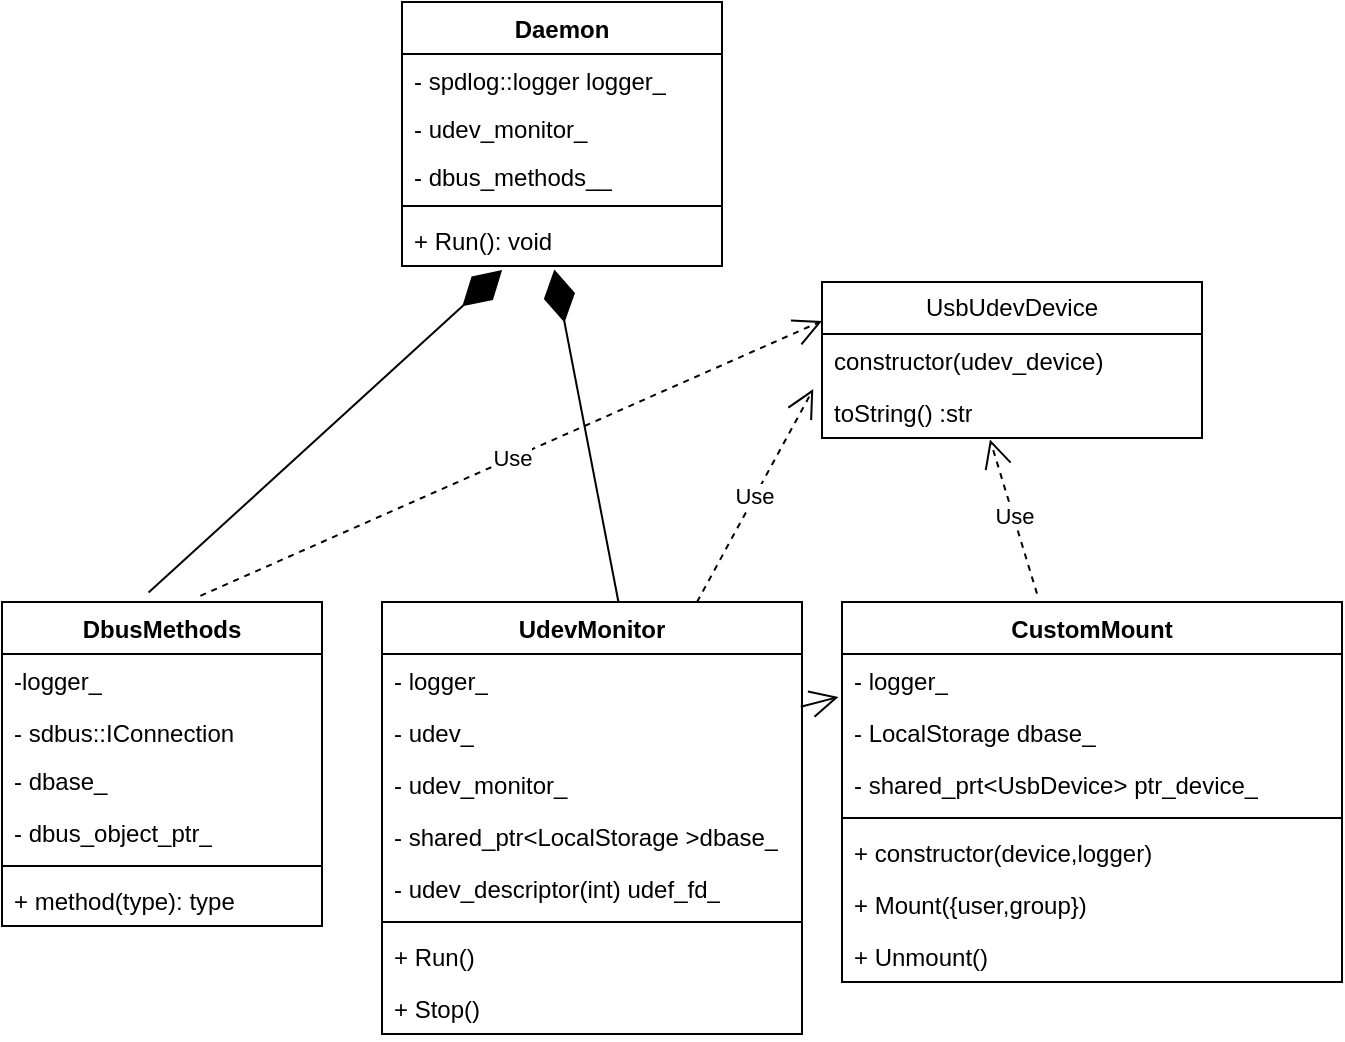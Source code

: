 <mxfile version="24.2.3" type="github">
  <diagram name="Страница — 1" id="vDyopW461lcz9lDk1e8e">
    <mxGraphModel dx="1195" dy="620" grid="1" gridSize="10" guides="1" tooltips="1" connect="1" arrows="1" fold="1" page="1" pageScale="1" pageWidth="827" pageHeight="1169" math="0" shadow="0">
      <root>
        <mxCell id="0" />
        <mxCell id="1" parent="0" />
        <mxCell id="Nd-cKYCiF_WqVQv4HYc7-6" value="Daemon" style="swimlane;fontStyle=1;align=center;verticalAlign=top;childLayout=stackLayout;horizontal=1;startSize=26;horizontalStack=0;resizeParent=1;resizeParentMax=0;resizeLast=0;collapsible=1;marginBottom=0;whiteSpace=wrap;html=1;" parent="1" vertex="1">
          <mxGeometry x="280" y="30" width="160" height="132" as="geometry" />
        </mxCell>
        <mxCell id="Nd-cKYCiF_WqVQv4HYc7-7" value="- spdlog::logger logger_" style="text;strokeColor=none;fillColor=none;align=left;verticalAlign=top;spacingLeft=4;spacingRight=4;overflow=hidden;rotatable=0;points=[[0,0.5],[1,0.5]];portConstraint=eastwest;whiteSpace=wrap;html=1;" parent="Nd-cKYCiF_WqVQv4HYc7-6" vertex="1">
          <mxGeometry y="26" width="160" height="24" as="geometry" />
        </mxCell>
        <mxCell id="Nd-cKYCiF_WqVQv4HYc7-11" value="- udev_monitor_" style="text;strokeColor=none;fillColor=none;align=left;verticalAlign=top;spacingLeft=4;spacingRight=4;overflow=hidden;rotatable=0;points=[[0,0.5],[1,0.5]];portConstraint=eastwest;whiteSpace=wrap;html=1;" parent="Nd-cKYCiF_WqVQv4HYc7-6" vertex="1">
          <mxGeometry y="50" width="160" height="24" as="geometry" />
        </mxCell>
        <mxCell id="Nd-cKYCiF_WqVQv4HYc7-10" value="- dbus_methods__" style="text;strokeColor=none;fillColor=none;align=left;verticalAlign=top;spacingLeft=4;spacingRight=4;overflow=hidden;rotatable=0;points=[[0,0.5],[1,0.5]];portConstraint=eastwest;whiteSpace=wrap;html=1;" parent="Nd-cKYCiF_WqVQv4HYc7-6" vertex="1">
          <mxGeometry y="74" width="160" height="24" as="geometry" />
        </mxCell>
        <mxCell id="Nd-cKYCiF_WqVQv4HYc7-8" value="" style="line;strokeWidth=1;fillColor=none;align=left;verticalAlign=middle;spacingTop=-1;spacingLeft=3;spacingRight=3;rotatable=0;labelPosition=right;points=[];portConstraint=eastwest;strokeColor=inherit;" parent="Nd-cKYCiF_WqVQv4HYc7-6" vertex="1">
          <mxGeometry y="98" width="160" height="8" as="geometry" />
        </mxCell>
        <mxCell id="Nd-cKYCiF_WqVQv4HYc7-9" value="+ Run(): void" style="text;strokeColor=none;fillColor=none;align=left;verticalAlign=top;spacingLeft=4;spacingRight=4;overflow=hidden;rotatable=0;points=[[0,0.5],[1,0.5]];portConstraint=eastwest;whiteSpace=wrap;html=1;" parent="Nd-cKYCiF_WqVQv4HYc7-6" vertex="1">
          <mxGeometry y="106" width="160" height="26" as="geometry" />
        </mxCell>
        <mxCell id="Nd-cKYCiF_WqVQv4HYc7-12" value="UdevMonitor" style="swimlane;fontStyle=1;align=center;verticalAlign=top;childLayout=stackLayout;horizontal=1;startSize=26;horizontalStack=0;resizeParent=1;resizeParentMax=0;resizeLast=0;collapsible=1;marginBottom=0;whiteSpace=wrap;html=1;" parent="1" vertex="1">
          <mxGeometry x="270" y="330" width="210" height="216" as="geometry" />
        </mxCell>
        <mxCell id="Nd-cKYCiF_WqVQv4HYc7-13" value="&lt;div&gt;- logger_&lt;/div&gt;" style="text;strokeColor=none;fillColor=none;align=left;verticalAlign=top;spacingLeft=4;spacingRight=4;overflow=hidden;rotatable=0;points=[[0,0.5],[1,0.5]];portConstraint=eastwest;whiteSpace=wrap;html=1;" parent="Nd-cKYCiF_WqVQv4HYc7-12" vertex="1">
          <mxGeometry y="26" width="210" height="26" as="geometry" />
        </mxCell>
        <mxCell id="-c0TTS3s6hxhoGCNBvx6-1" value="&lt;div&gt;- udev_&lt;br&gt;&lt;/div&gt;" style="text;strokeColor=none;fillColor=none;align=left;verticalAlign=top;spacingLeft=4;spacingRight=4;overflow=hidden;rotatable=0;points=[[0,0.5],[1,0.5]];portConstraint=eastwest;whiteSpace=wrap;html=1;" vertex="1" parent="Nd-cKYCiF_WqVQv4HYc7-12">
          <mxGeometry y="52" width="210" height="26" as="geometry" />
        </mxCell>
        <mxCell id="-c0TTS3s6hxhoGCNBvx6-3" value="&lt;div&gt;- udev_monitor_&lt;br&gt;&lt;/div&gt;" style="text;strokeColor=none;fillColor=none;align=left;verticalAlign=top;spacingLeft=4;spacingRight=4;overflow=hidden;rotatable=0;points=[[0,0.5],[1,0.5]];portConstraint=eastwest;whiteSpace=wrap;html=1;" vertex="1" parent="Nd-cKYCiF_WqVQv4HYc7-12">
          <mxGeometry y="78" width="210" height="26" as="geometry" />
        </mxCell>
        <mxCell id="-c0TTS3s6hxhoGCNBvx6-2" value="&lt;div&gt;- shared_ptr&amp;lt;LocalStorage &amp;gt;dbase_&lt;br&gt;&lt;/div&gt;" style="text;strokeColor=none;fillColor=none;align=left;verticalAlign=top;spacingLeft=4;spacingRight=4;overflow=hidden;rotatable=0;points=[[0,0.5],[1,0.5]];portConstraint=eastwest;whiteSpace=wrap;html=1;" vertex="1" parent="Nd-cKYCiF_WqVQv4HYc7-12">
          <mxGeometry y="104" width="210" height="26" as="geometry" />
        </mxCell>
        <mxCell id="-c0TTS3s6hxhoGCNBvx6-4" value="&lt;div&gt;- udev_descriptor(int) udef_fd_&lt;br&gt;&lt;/div&gt;" style="text;strokeColor=none;fillColor=none;align=left;verticalAlign=top;spacingLeft=4;spacingRight=4;overflow=hidden;rotatable=0;points=[[0,0.5],[1,0.5]];portConstraint=eastwest;whiteSpace=wrap;html=1;" vertex="1" parent="Nd-cKYCiF_WqVQv4HYc7-12">
          <mxGeometry y="130" width="210" height="26" as="geometry" />
        </mxCell>
        <mxCell id="Nd-cKYCiF_WqVQv4HYc7-14" value="" style="line;strokeWidth=1;fillColor=none;align=left;verticalAlign=middle;spacingTop=-1;spacingLeft=3;spacingRight=3;rotatable=0;labelPosition=right;points=[];portConstraint=eastwest;strokeColor=inherit;" parent="Nd-cKYCiF_WqVQv4HYc7-12" vertex="1">
          <mxGeometry y="156" width="210" height="8" as="geometry" />
        </mxCell>
        <mxCell id="Nd-cKYCiF_WqVQv4HYc7-16" value="+ Run()" style="text;strokeColor=none;fillColor=none;align=left;verticalAlign=top;spacingLeft=4;spacingRight=4;overflow=hidden;rotatable=0;points=[[0,0.5],[1,0.5]];portConstraint=eastwest;whiteSpace=wrap;html=1;" parent="Nd-cKYCiF_WqVQv4HYc7-12" vertex="1">
          <mxGeometry y="164" width="210" height="26" as="geometry" />
        </mxCell>
        <mxCell id="Nd-cKYCiF_WqVQv4HYc7-15" value="+ Stop()" style="text;strokeColor=none;fillColor=none;align=left;verticalAlign=top;spacingLeft=4;spacingRight=4;overflow=hidden;rotatable=0;points=[[0,0.5],[1,0.5]];portConstraint=eastwest;whiteSpace=wrap;html=1;" parent="Nd-cKYCiF_WqVQv4HYc7-12" vertex="1">
          <mxGeometry y="190" width="210" height="26" as="geometry" />
        </mxCell>
        <mxCell id="Nd-cKYCiF_WqVQv4HYc7-18" value="" style="endArrow=diamondThin;endFill=1;endSize=24;html=1;rounded=0;entryX=0.476;entryY=1.066;entryDx=0;entryDy=0;entryPerimeter=0;exitX=0.563;exitY=0;exitDx=0;exitDy=0;exitPerimeter=0;" parent="1" source="Nd-cKYCiF_WqVQv4HYc7-12" target="Nd-cKYCiF_WqVQv4HYc7-9" edge="1">
          <mxGeometry width="160" relative="1" as="geometry">
            <mxPoint x="150" y="20" as="sourcePoint" />
            <mxPoint x="460" y="200" as="targetPoint" />
          </mxGeometry>
        </mxCell>
        <mxCell id="Nd-cKYCiF_WqVQv4HYc7-25" value="" style="endArrow=open;endFill=1;endSize=12;html=1;rounded=0;exitX=0.997;exitY=1.016;exitDx=0;exitDy=0;exitPerimeter=0;entryX=-0.007;entryY=0.827;entryDx=0;entryDy=0;entryPerimeter=0;" parent="1" source="Nd-cKYCiF_WqVQv4HYc7-13" target="-c0TTS3s6hxhoGCNBvx6-13" edge="1">
          <mxGeometry width="160" relative="1" as="geometry">
            <mxPoint x="300" y="250" as="sourcePoint" />
            <mxPoint x="500" y="380" as="targetPoint" />
          </mxGeometry>
        </mxCell>
        <mxCell id="Nd-cKYCiF_WqVQv4HYc7-26" value="UsbUdevDevice" style="swimlane;fontStyle=0;childLayout=stackLayout;horizontal=1;startSize=26;fillColor=none;horizontalStack=0;resizeParent=1;resizeParentMax=0;resizeLast=0;collapsible=1;marginBottom=0;whiteSpace=wrap;html=1;" parent="1" vertex="1">
          <mxGeometry x="490" y="170" width="190" height="78" as="geometry" />
        </mxCell>
        <mxCell id="Nd-cKYCiF_WqVQv4HYc7-27" value="constructor(udev_device)" style="text;strokeColor=none;fillColor=none;align=left;verticalAlign=top;spacingLeft=4;spacingRight=4;overflow=hidden;rotatable=0;points=[[0,0.5],[1,0.5]];portConstraint=eastwest;whiteSpace=wrap;html=1;" parent="Nd-cKYCiF_WqVQv4HYc7-26" vertex="1">
          <mxGeometry y="26" width="190" height="26" as="geometry" />
        </mxCell>
        <mxCell id="Nd-cKYCiF_WqVQv4HYc7-28" value="toString() :str" style="text;strokeColor=none;fillColor=none;align=left;verticalAlign=top;spacingLeft=4;spacingRight=4;overflow=hidden;rotatable=0;points=[[0,0.5],[1,0.5]];portConstraint=eastwest;whiteSpace=wrap;html=1;" parent="Nd-cKYCiF_WqVQv4HYc7-26" vertex="1">
          <mxGeometry y="52" width="190" height="26" as="geometry" />
        </mxCell>
        <mxCell id="Nd-cKYCiF_WqVQv4HYc7-30" value="Use" style="endArrow=open;endSize=12;dashed=1;html=1;rounded=0;entryX=-0.023;entryY=1.06;entryDx=0;entryDy=0;entryPerimeter=0;exitX=0.75;exitY=0;exitDx=0;exitDy=0;" parent="1" source="Nd-cKYCiF_WqVQv4HYc7-12" target="Nd-cKYCiF_WqVQv4HYc7-27" edge="1">
          <mxGeometry width="160" relative="1" as="geometry">
            <mxPoint x="300" y="250" as="sourcePoint" />
            <mxPoint x="460" y="250" as="targetPoint" />
          </mxGeometry>
        </mxCell>
        <mxCell id="Nd-cKYCiF_WqVQv4HYc7-31" value="Use" style="endArrow=open;endSize=12;dashed=1;html=1;rounded=0;entryX=0.442;entryY=1.027;entryDx=0;entryDy=0;entryPerimeter=0;exitX=0.39;exitY=-0.022;exitDx=0;exitDy=0;exitPerimeter=0;" parent="1" source="-c0TTS3s6hxhoGCNBvx6-6" target="Nd-cKYCiF_WqVQv4HYc7-28" edge="1">
          <mxGeometry width="160" relative="1" as="geometry">
            <mxPoint x="600.8" y="336.184" as="sourcePoint" />
            <mxPoint x="460" y="250" as="targetPoint" />
          </mxGeometry>
        </mxCell>
        <mxCell id="PZ9L2TB50DDd5ah2YPub-5" value="" style="endArrow=diamondThin;endFill=1;endSize=24;html=1;rounded=0;entryX=0.313;entryY=1.077;entryDx=0;entryDy=0;entryPerimeter=0;exitX=0.458;exitY=-0.029;exitDx=0;exitDy=0;exitPerimeter=0;" parent="1" source="-c0TTS3s6hxhoGCNBvx6-21" target="Nd-cKYCiF_WqVQv4HYc7-9" edge="1">
          <mxGeometry width="160" relative="1" as="geometry">
            <mxPoint x="143" y="349.012" as="sourcePoint" />
            <mxPoint x="366" y="174" as="targetPoint" />
          </mxGeometry>
        </mxCell>
        <mxCell id="PZ9L2TB50DDd5ah2YPub-7" value="Use" style="endArrow=open;endSize=12;dashed=1;html=1;rounded=0;entryX=0;entryY=0.25;entryDx=0;entryDy=0;exitX=0.62;exitY=-0.019;exitDx=0;exitDy=0;exitPerimeter=0;" parent="1" source="-c0TTS3s6hxhoGCNBvx6-21" target="Nd-cKYCiF_WqVQv4HYc7-26" edge="1">
          <mxGeometry width="160" relative="1" as="geometry">
            <mxPoint x="150" y="350" as="sourcePoint" />
            <mxPoint x="497" y="234" as="targetPoint" />
          </mxGeometry>
        </mxCell>
        <mxCell id="-c0TTS3s6hxhoGCNBvx6-6" value="CustomMount" style="swimlane;fontStyle=1;align=center;verticalAlign=top;childLayout=stackLayout;horizontal=1;startSize=26;horizontalStack=0;resizeParent=1;resizeParentMax=0;resizeLast=0;collapsible=1;marginBottom=0;whiteSpace=wrap;html=1;" vertex="1" parent="1">
          <mxGeometry x="500" y="330" width="250" height="190" as="geometry" />
        </mxCell>
        <mxCell id="-c0TTS3s6hxhoGCNBvx6-13" value="&lt;div&gt;- logger_&lt;/div&gt;" style="text;strokeColor=none;fillColor=none;align=left;verticalAlign=top;spacingLeft=4;spacingRight=4;overflow=hidden;rotatable=0;points=[[0,0.5],[1,0.5]];portConstraint=eastwest;whiteSpace=wrap;html=1;" vertex="1" parent="-c0TTS3s6hxhoGCNBvx6-6">
          <mxGeometry y="26" width="250" height="26" as="geometry" />
        </mxCell>
        <mxCell id="-c0TTS3s6hxhoGCNBvx6-16" value="&lt;div&gt;- LocalStorage dbase_&lt;br&gt;&lt;/div&gt;" style="text;strokeColor=none;fillColor=none;align=left;verticalAlign=top;spacingLeft=4;spacingRight=4;overflow=hidden;rotatable=0;points=[[0,0.5],[1,0.5]];portConstraint=eastwest;whiteSpace=wrap;html=1;" vertex="1" parent="-c0TTS3s6hxhoGCNBvx6-6">
          <mxGeometry y="52" width="250" height="26" as="geometry" />
        </mxCell>
        <mxCell id="-c0TTS3s6hxhoGCNBvx6-15" value="&lt;div&gt;- shared_prt&amp;lt;UsbDevice&amp;gt; ptr_device_&lt;/div&gt;" style="text;strokeColor=none;fillColor=none;align=left;verticalAlign=top;spacingLeft=4;spacingRight=4;overflow=hidden;rotatable=0;points=[[0,0.5],[1,0.5]];portConstraint=eastwest;whiteSpace=wrap;html=1;" vertex="1" parent="-c0TTS3s6hxhoGCNBvx6-6">
          <mxGeometry y="78" width="250" height="26" as="geometry" />
        </mxCell>
        <mxCell id="-c0TTS3s6hxhoGCNBvx6-8" value="" style="line;strokeWidth=1;fillColor=none;align=left;verticalAlign=middle;spacingTop=-1;spacingLeft=3;spacingRight=3;rotatable=0;labelPosition=right;points=[];portConstraint=eastwest;strokeColor=inherit;" vertex="1" parent="-c0TTS3s6hxhoGCNBvx6-6">
          <mxGeometry y="104" width="250" height="8" as="geometry" />
        </mxCell>
        <mxCell id="-c0TTS3s6hxhoGCNBvx6-10" value="+ constructor(device,logger)" style="text;strokeColor=none;fillColor=none;align=left;verticalAlign=top;spacingLeft=4;spacingRight=4;overflow=hidden;rotatable=0;points=[[0,0.5],[1,0.5]];portConstraint=eastwest;whiteSpace=wrap;html=1;" vertex="1" parent="-c0TTS3s6hxhoGCNBvx6-6">
          <mxGeometry y="112" width="250" height="26" as="geometry" />
        </mxCell>
        <mxCell id="-c0TTS3s6hxhoGCNBvx6-11" value="+ Mount({user,group})" style="text;strokeColor=none;fillColor=none;align=left;verticalAlign=top;spacingLeft=4;spacingRight=4;overflow=hidden;rotatable=0;points=[[0,0.5],[1,0.5]];portConstraint=eastwest;whiteSpace=wrap;html=1;" vertex="1" parent="-c0TTS3s6hxhoGCNBvx6-6">
          <mxGeometry y="138" width="250" height="26" as="geometry" />
        </mxCell>
        <mxCell id="-c0TTS3s6hxhoGCNBvx6-12" value="+ Unmount()" style="text;strokeColor=none;fillColor=none;align=left;verticalAlign=top;spacingLeft=4;spacingRight=4;overflow=hidden;rotatable=0;points=[[0,0.5],[1,0.5]];portConstraint=eastwest;whiteSpace=wrap;html=1;" vertex="1" parent="-c0TTS3s6hxhoGCNBvx6-6">
          <mxGeometry y="164" width="250" height="26" as="geometry" />
        </mxCell>
        <mxCell id="-c0TTS3s6hxhoGCNBvx6-21" value="DbusMethods" style="swimlane;fontStyle=1;align=center;verticalAlign=top;childLayout=stackLayout;horizontal=1;startSize=26;horizontalStack=0;resizeParent=1;resizeParentMax=0;resizeLast=0;collapsible=1;marginBottom=0;whiteSpace=wrap;html=1;" vertex="1" parent="1">
          <mxGeometry x="80" y="330" width="160" height="162" as="geometry" />
        </mxCell>
        <mxCell id="-c0TTS3s6hxhoGCNBvx6-22" value="-logger_" style="text;strokeColor=none;fillColor=none;align=left;verticalAlign=top;spacingLeft=4;spacingRight=4;overflow=hidden;rotatable=0;points=[[0,0.5],[1,0.5]];portConstraint=eastwest;whiteSpace=wrap;html=1;" vertex="1" parent="-c0TTS3s6hxhoGCNBvx6-21">
          <mxGeometry y="26" width="160" height="26" as="geometry" />
        </mxCell>
        <mxCell id="-c0TTS3s6hxhoGCNBvx6-28" value="- sdbus::IConnection" style="text;strokeColor=none;fillColor=none;align=left;verticalAlign=top;spacingLeft=4;spacingRight=4;overflow=hidden;rotatable=0;points=[[0,0.5],[1,0.5]];portConstraint=eastwest;whiteSpace=wrap;html=1;" vertex="1" parent="-c0TTS3s6hxhoGCNBvx6-21">
          <mxGeometry y="52" width="160" height="24" as="geometry" />
        </mxCell>
        <mxCell id="-c0TTS3s6hxhoGCNBvx6-26" value="- dbase_" style="text;strokeColor=none;fillColor=none;align=left;verticalAlign=top;spacingLeft=4;spacingRight=4;overflow=hidden;rotatable=0;points=[[0,0.5],[1,0.5]];portConstraint=eastwest;whiteSpace=wrap;html=1;" vertex="1" parent="-c0TTS3s6hxhoGCNBvx6-21">
          <mxGeometry y="76" width="160" height="26" as="geometry" />
        </mxCell>
        <mxCell id="-c0TTS3s6hxhoGCNBvx6-27" value="- dbus_object_ptr_" style="text;strokeColor=none;fillColor=none;align=left;verticalAlign=top;spacingLeft=4;spacingRight=4;overflow=hidden;rotatable=0;points=[[0,0.5],[1,0.5]];portConstraint=eastwest;whiteSpace=wrap;html=1;" vertex="1" parent="-c0TTS3s6hxhoGCNBvx6-21">
          <mxGeometry y="102" width="160" height="26" as="geometry" />
        </mxCell>
        <mxCell id="-c0TTS3s6hxhoGCNBvx6-23" value="" style="line;strokeWidth=1;fillColor=none;align=left;verticalAlign=middle;spacingTop=-1;spacingLeft=3;spacingRight=3;rotatable=0;labelPosition=right;points=[];portConstraint=eastwest;strokeColor=inherit;" vertex="1" parent="-c0TTS3s6hxhoGCNBvx6-21">
          <mxGeometry y="128" width="160" height="8" as="geometry" />
        </mxCell>
        <mxCell id="-c0TTS3s6hxhoGCNBvx6-24" value="+ method(type): type" style="text;strokeColor=none;fillColor=none;align=left;verticalAlign=top;spacingLeft=4;spacingRight=4;overflow=hidden;rotatable=0;points=[[0,0.5],[1,0.5]];portConstraint=eastwest;whiteSpace=wrap;html=1;" vertex="1" parent="-c0TTS3s6hxhoGCNBvx6-21">
          <mxGeometry y="136" width="160" height="26" as="geometry" />
        </mxCell>
      </root>
    </mxGraphModel>
  </diagram>
</mxfile>
